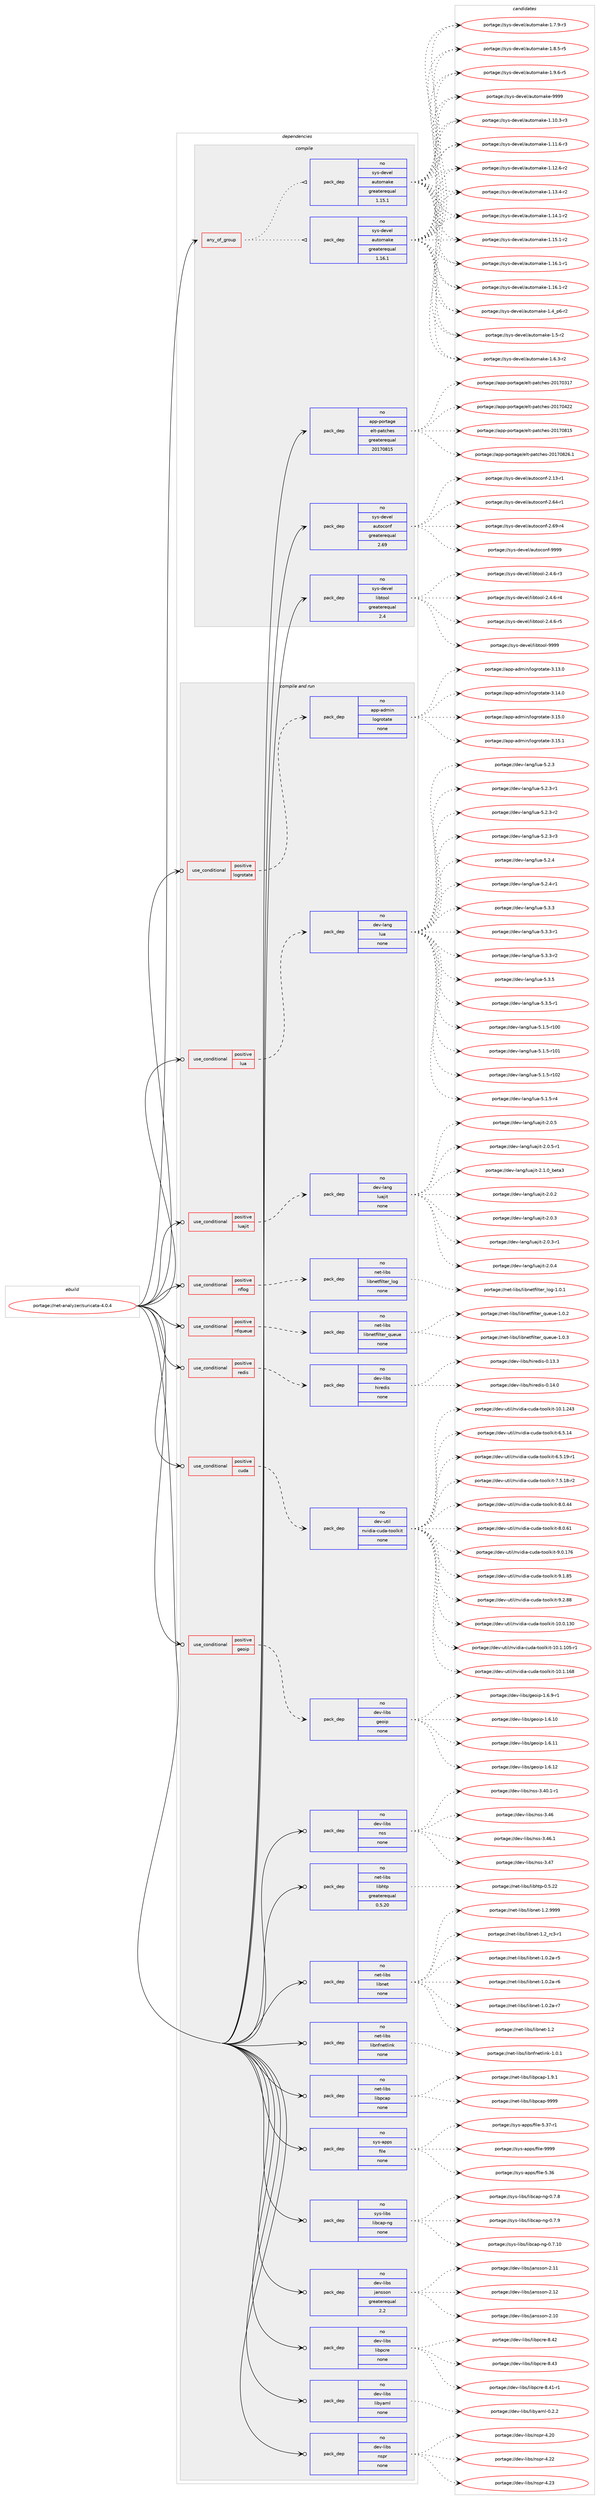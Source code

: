 digraph prolog {

# *************
# Graph options
# *************

newrank=true;
concentrate=true;
compound=true;
graph [rankdir=LR,fontname=Helvetica,fontsize=10,ranksep=1.5];#, ranksep=2.5, nodesep=0.2];
edge  [arrowhead=vee];
node  [fontname=Helvetica,fontsize=10];

# **********
# The ebuild
# **********

subgraph cluster_leftcol {
color=gray;
rank=same;
label=<<i>ebuild</i>>;
id [label="portage://net-analyzer/suricata-4.0.4", color=red, width=4, href="../net-analyzer/suricata-4.0.4.svg"];
}

# ****************
# The dependencies
# ****************

subgraph cluster_midcol {
color=gray;
label=<<i>dependencies</i>>;
subgraph cluster_compile {
fillcolor="#eeeeee";
style=filled;
label=<<i>compile</i>>;
subgraph any5608 {
dependency348888 [label=<<TABLE BORDER="0" CELLBORDER="1" CELLSPACING="0" CELLPADDING="4"><TR><TD CELLPADDING="10">any_of_group</TD></TR></TABLE>>, shape=none, color=red];subgraph pack256174 {
dependency348889 [label=<<TABLE BORDER="0" CELLBORDER="1" CELLSPACING="0" CELLPADDING="4" WIDTH="220"><TR><TD ROWSPAN="6" CELLPADDING="30">pack_dep</TD></TR><TR><TD WIDTH="110">no</TD></TR><TR><TD>sys-devel</TD></TR><TR><TD>automake</TD></TR><TR><TD>greaterequal</TD></TR><TR><TD>1.16.1</TD></TR></TABLE>>, shape=none, color=blue];
}
dependency348888:e -> dependency348889:w [weight=20,style="dotted",arrowhead="oinv"];
subgraph pack256175 {
dependency348890 [label=<<TABLE BORDER="0" CELLBORDER="1" CELLSPACING="0" CELLPADDING="4" WIDTH="220"><TR><TD ROWSPAN="6" CELLPADDING="30">pack_dep</TD></TR><TR><TD WIDTH="110">no</TD></TR><TR><TD>sys-devel</TD></TR><TR><TD>automake</TD></TR><TR><TD>greaterequal</TD></TR><TR><TD>1.15.1</TD></TR></TABLE>>, shape=none, color=blue];
}
dependency348888:e -> dependency348890:w [weight=20,style="dotted",arrowhead="oinv"];
}
id:e -> dependency348888:w [weight=20,style="solid",arrowhead="vee"];
subgraph pack256176 {
dependency348891 [label=<<TABLE BORDER="0" CELLBORDER="1" CELLSPACING="0" CELLPADDING="4" WIDTH="220"><TR><TD ROWSPAN="6" CELLPADDING="30">pack_dep</TD></TR><TR><TD WIDTH="110">no</TD></TR><TR><TD>app-portage</TD></TR><TR><TD>elt-patches</TD></TR><TR><TD>greaterequal</TD></TR><TR><TD>20170815</TD></TR></TABLE>>, shape=none, color=blue];
}
id:e -> dependency348891:w [weight=20,style="solid",arrowhead="vee"];
subgraph pack256177 {
dependency348892 [label=<<TABLE BORDER="0" CELLBORDER="1" CELLSPACING="0" CELLPADDING="4" WIDTH="220"><TR><TD ROWSPAN="6" CELLPADDING="30">pack_dep</TD></TR><TR><TD WIDTH="110">no</TD></TR><TR><TD>sys-devel</TD></TR><TR><TD>autoconf</TD></TR><TR><TD>greaterequal</TD></TR><TR><TD>2.69</TD></TR></TABLE>>, shape=none, color=blue];
}
id:e -> dependency348892:w [weight=20,style="solid",arrowhead="vee"];
subgraph pack256178 {
dependency348893 [label=<<TABLE BORDER="0" CELLBORDER="1" CELLSPACING="0" CELLPADDING="4" WIDTH="220"><TR><TD ROWSPAN="6" CELLPADDING="30">pack_dep</TD></TR><TR><TD WIDTH="110">no</TD></TR><TR><TD>sys-devel</TD></TR><TR><TD>libtool</TD></TR><TR><TD>greaterequal</TD></TR><TR><TD>2.4</TD></TR></TABLE>>, shape=none, color=blue];
}
id:e -> dependency348893:w [weight=20,style="solid",arrowhead="vee"];
}
subgraph cluster_compileandrun {
fillcolor="#eeeeee";
style=filled;
label=<<i>compile and run</i>>;
subgraph cond86959 {
dependency348894 [label=<<TABLE BORDER="0" CELLBORDER="1" CELLSPACING="0" CELLPADDING="4"><TR><TD ROWSPAN="3" CELLPADDING="10">use_conditional</TD></TR><TR><TD>positive</TD></TR><TR><TD>cuda</TD></TR></TABLE>>, shape=none, color=red];
subgraph pack256179 {
dependency348895 [label=<<TABLE BORDER="0" CELLBORDER="1" CELLSPACING="0" CELLPADDING="4" WIDTH="220"><TR><TD ROWSPAN="6" CELLPADDING="30">pack_dep</TD></TR><TR><TD WIDTH="110">no</TD></TR><TR><TD>dev-util</TD></TR><TR><TD>nvidia-cuda-toolkit</TD></TR><TR><TD>none</TD></TR><TR><TD></TD></TR></TABLE>>, shape=none, color=blue];
}
dependency348894:e -> dependency348895:w [weight=20,style="dashed",arrowhead="vee"];
}
id:e -> dependency348894:w [weight=20,style="solid",arrowhead="odotvee"];
subgraph cond86960 {
dependency348896 [label=<<TABLE BORDER="0" CELLBORDER="1" CELLSPACING="0" CELLPADDING="4"><TR><TD ROWSPAN="3" CELLPADDING="10">use_conditional</TD></TR><TR><TD>positive</TD></TR><TR><TD>geoip</TD></TR></TABLE>>, shape=none, color=red];
subgraph pack256180 {
dependency348897 [label=<<TABLE BORDER="0" CELLBORDER="1" CELLSPACING="0" CELLPADDING="4" WIDTH="220"><TR><TD ROWSPAN="6" CELLPADDING="30">pack_dep</TD></TR><TR><TD WIDTH="110">no</TD></TR><TR><TD>dev-libs</TD></TR><TR><TD>geoip</TD></TR><TR><TD>none</TD></TR><TR><TD></TD></TR></TABLE>>, shape=none, color=blue];
}
dependency348896:e -> dependency348897:w [weight=20,style="dashed",arrowhead="vee"];
}
id:e -> dependency348896:w [weight=20,style="solid",arrowhead="odotvee"];
subgraph cond86961 {
dependency348898 [label=<<TABLE BORDER="0" CELLBORDER="1" CELLSPACING="0" CELLPADDING="4"><TR><TD ROWSPAN="3" CELLPADDING="10">use_conditional</TD></TR><TR><TD>positive</TD></TR><TR><TD>logrotate</TD></TR></TABLE>>, shape=none, color=red];
subgraph pack256181 {
dependency348899 [label=<<TABLE BORDER="0" CELLBORDER="1" CELLSPACING="0" CELLPADDING="4" WIDTH="220"><TR><TD ROWSPAN="6" CELLPADDING="30">pack_dep</TD></TR><TR><TD WIDTH="110">no</TD></TR><TR><TD>app-admin</TD></TR><TR><TD>logrotate</TD></TR><TR><TD>none</TD></TR><TR><TD></TD></TR></TABLE>>, shape=none, color=blue];
}
dependency348898:e -> dependency348899:w [weight=20,style="dashed",arrowhead="vee"];
}
id:e -> dependency348898:w [weight=20,style="solid",arrowhead="odotvee"];
subgraph cond86962 {
dependency348900 [label=<<TABLE BORDER="0" CELLBORDER="1" CELLSPACING="0" CELLPADDING="4"><TR><TD ROWSPAN="3" CELLPADDING="10">use_conditional</TD></TR><TR><TD>positive</TD></TR><TR><TD>lua</TD></TR></TABLE>>, shape=none, color=red];
subgraph pack256182 {
dependency348901 [label=<<TABLE BORDER="0" CELLBORDER="1" CELLSPACING="0" CELLPADDING="4" WIDTH="220"><TR><TD ROWSPAN="6" CELLPADDING="30">pack_dep</TD></TR><TR><TD WIDTH="110">no</TD></TR><TR><TD>dev-lang</TD></TR><TR><TD>lua</TD></TR><TR><TD>none</TD></TR><TR><TD></TD></TR></TABLE>>, shape=none, color=blue];
}
dependency348900:e -> dependency348901:w [weight=20,style="dashed",arrowhead="vee"];
}
id:e -> dependency348900:w [weight=20,style="solid",arrowhead="odotvee"];
subgraph cond86963 {
dependency348902 [label=<<TABLE BORDER="0" CELLBORDER="1" CELLSPACING="0" CELLPADDING="4"><TR><TD ROWSPAN="3" CELLPADDING="10">use_conditional</TD></TR><TR><TD>positive</TD></TR><TR><TD>luajit</TD></TR></TABLE>>, shape=none, color=red];
subgraph pack256183 {
dependency348903 [label=<<TABLE BORDER="0" CELLBORDER="1" CELLSPACING="0" CELLPADDING="4" WIDTH="220"><TR><TD ROWSPAN="6" CELLPADDING="30">pack_dep</TD></TR><TR><TD WIDTH="110">no</TD></TR><TR><TD>dev-lang</TD></TR><TR><TD>luajit</TD></TR><TR><TD>none</TD></TR><TR><TD></TD></TR></TABLE>>, shape=none, color=blue];
}
dependency348902:e -> dependency348903:w [weight=20,style="dashed",arrowhead="vee"];
}
id:e -> dependency348902:w [weight=20,style="solid",arrowhead="odotvee"];
subgraph cond86964 {
dependency348904 [label=<<TABLE BORDER="0" CELLBORDER="1" CELLSPACING="0" CELLPADDING="4"><TR><TD ROWSPAN="3" CELLPADDING="10">use_conditional</TD></TR><TR><TD>positive</TD></TR><TR><TD>nflog</TD></TR></TABLE>>, shape=none, color=red];
subgraph pack256184 {
dependency348905 [label=<<TABLE BORDER="0" CELLBORDER="1" CELLSPACING="0" CELLPADDING="4" WIDTH="220"><TR><TD ROWSPAN="6" CELLPADDING="30">pack_dep</TD></TR><TR><TD WIDTH="110">no</TD></TR><TR><TD>net-libs</TD></TR><TR><TD>libnetfilter_log</TD></TR><TR><TD>none</TD></TR><TR><TD></TD></TR></TABLE>>, shape=none, color=blue];
}
dependency348904:e -> dependency348905:w [weight=20,style="dashed",arrowhead="vee"];
}
id:e -> dependency348904:w [weight=20,style="solid",arrowhead="odotvee"];
subgraph cond86965 {
dependency348906 [label=<<TABLE BORDER="0" CELLBORDER="1" CELLSPACING="0" CELLPADDING="4"><TR><TD ROWSPAN="3" CELLPADDING="10">use_conditional</TD></TR><TR><TD>positive</TD></TR><TR><TD>nfqueue</TD></TR></TABLE>>, shape=none, color=red];
subgraph pack256185 {
dependency348907 [label=<<TABLE BORDER="0" CELLBORDER="1" CELLSPACING="0" CELLPADDING="4" WIDTH="220"><TR><TD ROWSPAN="6" CELLPADDING="30">pack_dep</TD></TR><TR><TD WIDTH="110">no</TD></TR><TR><TD>net-libs</TD></TR><TR><TD>libnetfilter_queue</TD></TR><TR><TD>none</TD></TR><TR><TD></TD></TR></TABLE>>, shape=none, color=blue];
}
dependency348906:e -> dependency348907:w [weight=20,style="dashed",arrowhead="vee"];
}
id:e -> dependency348906:w [weight=20,style="solid",arrowhead="odotvee"];
subgraph cond86966 {
dependency348908 [label=<<TABLE BORDER="0" CELLBORDER="1" CELLSPACING="0" CELLPADDING="4"><TR><TD ROWSPAN="3" CELLPADDING="10">use_conditional</TD></TR><TR><TD>positive</TD></TR><TR><TD>redis</TD></TR></TABLE>>, shape=none, color=red];
subgraph pack256186 {
dependency348909 [label=<<TABLE BORDER="0" CELLBORDER="1" CELLSPACING="0" CELLPADDING="4" WIDTH="220"><TR><TD ROWSPAN="6" CELLPADDING="30">pack_dep</TD></TR><TR><TD WIDTH="110">no</TD></TR><TR><TD>dev-libs</TD></TR><TR><TD>hiredis</TD></TR><TR><TD>none</TD></TR><TR><TD></TD></TR></TABLE>>, shape=none, color=blue];
}
dependency348908:e -> dependency348909:w [weight=20,style="dashed",arrowhead="vee"];
}
id:e -> dependency348908:w [weight=20,style="solid",arrowhead="odotvee"];
subgraph pack256187 {
dependency348910 [label=<<TABLE BORDER="0" CELLBORDER="1" CELLSPACING="0" CELLPADDING="4" WIDTH="220"><TR><TD ROWSPAN="6" CELLPADDING="30">pack_dep</TD></TR><TR><TD WIDTH="110">no</TD></TR><TR><TD>dev-libs</TD></TR><TR><TD>jansson</TD></TR><TR><TD>greaterequal</TD></TR><TR><TD>2.2</TD></TR></TABLE>>, shape=none, color=blue];
}
id:e -> dependency348910:w [weight=20,style="solid",arrowhead="odotvee"];
subgraph pack256188 {
dependency348911 [label=<<TABLE BORDER="0" CELLBORDER="1" CELLSPACING="0" CELLPADDING="4" WIDTH="220"><TR><TD ROWSPAN="6" CELLPADDING="30">pack_dep</TD></TR><TR><TD WIDTH="110">no</TD></TR><TR><TD>dev-libs</TD></TR><TR><TD>libpcre</TD></TR><TR><TD>none</TD></TR><TR><TD></TD></TR></TABLE>>, shape=none, color=blue];
}
id:e -> dependency348911:w [weight=20,style="solid",arrowhead="odotvee"];
subgraph pack256189 {
dependency348912 [label=<<TABLE BORDER="0" CELLBORDER="1" CELLSPACING="0" CELLPADDING="4" WIDTH="220"><TR><TD ROWSPAN="6" CELLPADDING="30">pack_dep</TD></TR><TR><TD WIDTH="110">no</TD></TR><TR><TD>dev-libs</TD></TR><TR><TD>libyaml</TD></TR><TR><TD>none</TD></TR><TR><TD></TD></TR></TABLE>>, shape=none, color=blue];
}
id:e -> dependency348912:w [weight=20,style="solid",arrowhead="odotvee"];
subgraph pack256190 {
dependency348913 [label=<<TABLE BORDER="0" CELLBORDER="1" CELLSPACING="0" CELLPADDING="4" WIDTH="220"><TR><TD ROWSPAN="6" CELLPADDING="30">pack_dep</TD></TR><TR><TD WIDTH="110">no</TD></TR><TR><TD>dev-libs</TD></TR><TR><TD>nspr</TD></TR><TR><TD>none</TD></TR><TR><TD></TD></TR></TABLE>>, shape=none, color=blue];
}
id:e -> dependency348913:w [weight=20,style="solid",arrowhead="odotvee"];
subgraph pack256191 {
dependency348914 [label=<<TABLE BORDER="0" CELLBORDER="1" CELLSPACING="0" CELLPADDING="4" WIDTH="220"><TR><TD ROWSPAN="6" CELLPADDING="30">pack_dep</TD></TR><TR><TD WIDTH="110">no</TD></TR><TR><TD>dev-libs</TD></TR><TR><TD>nss</TD></TR><TR><TD>none</TD></TR><TR><TD></TD></TR></TABLE>>, shape=none, color=blue];
}
id:e -> dependency348914:w [weight=20,style="solid",arrowhead="odotvee"];
subgraph pack256192 {
dependency348915 [label=<<TABLE BORDER="0" CELLBORDER="1" CELLSPACING="0" CELLPADDING="4" WIDTH="220"><TR><TD ROWSPAN="6" CELLPADDING="30">pack_dep</TD></TR><TR><TD WIDTH="110">no</TD></TR><TR><TD>net-libs</TD></TR><TR><TD>libhtp</TD></TR><TR><TD>greaterequal</TD></TR><TR><TD>0.5.20</TD></TR></TABLE>>, shape=none, color=blue];
}
id:e -> dependency348915:w [weight=20,style="solid",arrowhead="odotvee"];
subgraph pack256193 {
dependency348916 [label=<<TABLE BORDER="0" CELLBORDER="1" CELLSPACING="0" CELLPADDING="4" WIDTH="220"><TR><TD ROWSPAN="6" CELLPADDING="30">pack_dep</TD></TR><TR><TD WIDTH="110">no</TD></TR><TR><TD>net-libs</TD></TR><TR><TD>libnet</TD></TR><TR><TD>none</TD></TR><TR><TD></TD></TR></TABLE>>, shape=none, color=blue];
}
id:e -> dependency348916:w [weight=20,style="solid",arrowhead="odotvee"];
subgraph pack256194 {
dependency348917 [label=<<TABLE BORDER="0" CELLBORDER="1" CELLSPACING="0" CELLPADDING="4" WIDTH="220"><TR><TD ROWSPAN="6" CELLPADDING="30">pack_dep</TD></TR><TR><TD WIDTH="110">no</TD></TR><TR><TD>net-libs</TD></TR><TR><TD>libnfnetlink</TD></TR><TR><TD>none</TD></TR><TR><TD></TD></TR></TABLE>>, shape=none, color=blue];
}
id:e -> dependency348917:w [weight=20,style="solid",arrowhead="odotvee"];
subgraph pack256195 {
dependency348918 [label=<<TABLE BORDER="0" CELLBORDER="1" CELLSPACING="0" CELLPADDING="4" WIDTH="220"><TR><TD ROWSPAN="6" CELLPADDING="30">pack_dep</TD></TR><TR><TD WIDTH="110">no</TD></TR><TR><TD>net-libs</TD></TR><TR><TD>libpcap</TD></TR><TR><TD>none</TD></TR><TR><TD></TD></TR></TABLE>>, shape=none, color=blue];
}
id:e -> dependency348918:w [weight=20,style="solid",arrowhead="odotvee"];
subgraph pack256196 {
dependency348919 [label=<<TABLE BORDER="0" CELLBORDER="1" CELLSPACING="0" CELLPADDING="4" WIDTH="220"><TR><TD ROWSPAN="6" CELLPADDING="30">pack_dep</TD></TR><TR><TD WIDTH="110">no</TD></TR><TR><TD>sys-apps</TD></TR><TR><TD>file</TD></TR><TR><TD>none</TD></TR><TR><TD></TD></TR></TABLE>>, shape=none, color=blue];
}
id:e -> dependency348919:w [weight=20,style="solid",arrowhead="odotvee"];
subgraph pack256197 {
dependency348920 [label=<<TABLE BORDER="0" CELLBORDER="1" CELLSPACING="0" CELLPADDING="4" WIDTH="220"><TR><TD ROWSPAN="6" CELLPADDING="30">pack_dep</TD></TR><TR><TD WIDTH="110">no</TD></TR><TR><TD>sys-libs</TD></TR><TR><TD>libcap-ng</TD></TR><TR><TD>none</TD></TR><TR><TD></TD></TR></TABLE>>, shape=none, color=blue];
}
id:e -> dependency348920:w [weight=20,style="solid",arrowhead="odotvee"];
}
subgraph cluster_run {
fillcolor="#eeeeee";
style=filled;
label=<<i>run</i>>;
}
}

# **************
# The candidates
# **************

subgraph cluster_choices {
rank=same;
color=gray;
label=<<i>candidates</i>>;

subgraph choice256174 {
color=black;
nodesep=1;
choiceportage11512111545100101118101108479711711611110997107101454946494846514511451 [label="portage://sys-devel/automake-1.10.3-r3", color=red, width=4,href="../sys-devel/automake-1.10.3-r3.svg"];
choiceportage11512111545100101118101108479711711611110997107101454946494946544511451 [label="portage://sys-devel/automake-1.11.6-r3", color=red, width=4,href="../sys-devel/automake-1.11.6-r3.svg"];
choiceportage11512111545100101118101108479711711611110997107101454946495046544511450 [label="portage://sys-devel/automake-1.12.6-r2", color=red, width=4,href="../sys-devel/automake-1.12.6-r2.svg"];
choiceportage11512111545100101118101108479711711611110997107101454946495146524511450 [label="portage://sys-devel/automake-1.13.4-r2", color=red, width=4,href="../sys-devel/automake-1.13.4-r2.svg"];
choiceportage11512111545100101118101108479711711611110997107101454946495246494511450 [label="portage://sys-devel/automake-1.14.1-r2", color=red, width=4,href="../sys-devel/automake-1.14.1-r2.svg"];
choiceportage11512111545100101118101108479711711611110997107101454946495346494511450 [label="portage://sys-devel/automake-1.15.1-r2", color=red, width=4,href="../sys-devel/automake-1.15.1-r2.svg"];
choiceportage11512111545100101118101108479711711611110997107101454946495446494511449 [label="portage://sys-devel/automake-1.16.1-r1", color=red, width=4,href="../sys-devel/automake-1.16.1-r1.svg"];
choiceportage11512111545100101118101108479711711611110997107101454946495446494511450 [label="portage://sys-devel/automake-1.16.1-r2", color=red, width=4,href="../sys-devel/automake-1.16.1-r2.svg"];
choiceportage115121115451001011181011084797117116111109971071014549465295112544511450 [label="portage://sys-devel/automake-1.4_p6-r2", color=red, width=4,href="../sys-devel/automake-1.4_p6-r2.svg"];
choiceportage11512111545100101118101108479711711611110997107101454946534511450 [label="portage://sys-devel/automake-1.5-r2", color=red, width=4,href="../sys-devel/automake-1.5-r2.svg"];
choiceportage115121115451001011181011084797117116111109971071014549465446514511450 [label="portage://sys-devel/automake-1.6.3-r2", color=red, width=4,href="../sys-devel/automake-1.6.3-r2.svg"];
choiceportage115121115451001011181011084797117116111109971071014549465546574511451 [label="portage://sys-devel/automake-1.7.9-r3", color=red, width=4,href="../sys-devel/automake-1.7.9-r3.svg"];
choiceportage115121115451001011181011084797117116111109971071014549465646534511453 [label="portage://sys-devel/automake-1.8.5-r5", color=red, width=4,href="../sys-devel/automake-1.8.5-r5.svg"];
choiceportage115121115451001011181011084797117116111109971071014549465746544511453 [label="portage://sys-devel/automake-1.9.6-r5", color=red, width=4,href="../sys-devel/automake-1.9.6-r5.svg"];
choiceportage115121115451001011181011084797117116111109971071014557575757 [label="portage://sys-devel/automake-9999", color=red, width=4,href="../sys-devel/automake-9999.svg"];
dependency348889:e -> choiceportage11512111545100101118101108479711711611110997107101454946494846514511451:w [style=dotted,weight="100"];
dependency348889:e -> choiceportage11512111545100101118101108479711711611110997107101454946494946544511451:w [style=dotted,weight="100"];
dependency348889:e -> choiceportage11512111545100101118101108479711711611110997107101454946495046544511450:w [style=dotted,weight="100"];
dependency348889:e -> choiceportage11512111545100101118101108479711711611110997107101454946495146524511450:w [style=dotted,weight="100"];
dependency348889:e -> choiceportage11512111545100101118101108479711711611110997107101454946495246494511450:w [style=dotted,weight="100"];
dependency348889:e -> choiceportage11512111545100101118101108479711711611110997107101454946495346494511450:w [style=dotted,weight="100"];
dependency348889:e -> choiceportage11512111545100101118101108479711711611110997107101454946495446494511449:w [style=dotted,weight="100"];
dependency348889:e -> choiceportage11512111545100101118101108479711711611110997107101454946495446494511450:w [style=dotted,weight="100"];
dependency348889:e -> choiceportage115121115451001011181011084797117116111109971071014549465295112544511450:w [style=dotted,weight="100"];
dependency348889:e -> choiceportage11512111545100101118101108479711711611110997107101454946534511450:w [style=dotted,weight="100"];
dependency348889:e -> choiceportage115121115451001011181011084797117116111109971071014549465446514511450:w [style=dotted,weight="100"];
dependency348889:e -> choiceportage115121115451001011181011084797117116111109971071014549465546574511451:w [style=dotted,weight="100"];
dependency348889:e -> choiceportage115121115451001011181011084797117116111109971071014549465646534511453:w [style=dotted,weight="100"];
dependency348889:e -> choiceportage115121115451001011181011084797117116111109971071014549465746544511453:w [style=dotted,weight="100"];
dependency348889:e -> choiceportage115121115451001011181011084797117116111109971071014557575757:w [style=dotted,weight="100"];
}
subgraph choice256175 {
color=black;
nodesep=1;
choiceportage11512111545100101118101108479711711611110997107101454946494846514511451 [label="portage://sys-devel/automake-1.10.3-r3", color=red, width=4,href="../sys-devel/automake-1.10.3-r3.svg"];
choiceportage11512111545100101118101108479711711611110997107101454946494946544511451 [label="portage://sys-devel/automake-1.11.6-r3", color=red, width=4,href="../sys-devel/automake-1.11.6-r3.svg"];
choiceportage11512111545100101118101108479711711611110997107101454946495046544511450 [label="portage://sys-devel/automake-1.12.6-r2", color=red, width=4,href="../sys-devel/automake-1.12.6-r2.svg"];
choiceportage11512111545100101118101108479711711611110997107101454946495146524511450 [label="portage://sys-devel/automake-1.13.4-r2", color=red, width=4,href="../sys-devel/automake-1.13.4-r2.svg"];
choiceportage11512111545100101118101108479711711611110997107101454946495246494511450 [label="portage://sys-devel/automake-1.14.1-r2", color=red, width=4,href="../sys-devel/automake-1.14.1-r2.svg"];
choiceportage11512111545100101118101108479711711611110997107101454946495346494511450 [label="portage://sys-devel/automake-1.15.1-r2", color=red, width=4,href="../sys-devel/automake-1.15.1-r2.svg"];
choiceportage11512111545100101118101108479711711611110997107101454946495446494511449 [label="portage://sys-devel/automake-1.16.1-r1", color=red, width=4,href="../sys-devel/automake-1.16.1-r1.svg"];
choiceportage11512111545100101118101108479711711611110997107101454946495446494511450 [label="portage://sys-devel/automake-1.16.1-r2", color=red, width=4,href="../sys-devel/automake-1.16.1-r2.svg"];
choiceportage115121115451001011181011084797117116111109971071014549465295112544511450 [label="portage://sys-devel/automake-1.4_p6-r2", color=red, width=4,href="../sys-devel/automake-1.4_p6-r2.svg"];
choiceportage11512111545100101118101108479711711611110997107101454946534511450 [label="portage://sys-devel/automake-1.5-r2", color=red, width=4,href="../sys-devel/automake-1.5-r2.svg"];
choiceportage115121115451001011181011084797117116111109971071014549465446514511450 [label="portage://sys-devel/automake-1.6.3-r2", color=red, width=4,href="../sys-devel/automake-1.6.3-r2.svg"];
choiceportage115121115451001011181011084797117116111109971071014549465546574511451 [label="portage://sys-devel/automake-1.7.9-r3", color=red, width=4,href="../sys-devel/automake-1.7.9-r3.svg"];
choiceportage115121115451001011181011084797117116111109971071014549465646534511453 [label="portage://sys-devel/automake-1.8.5-r5", color=red, width=4,href="../sys-devel/automake-1.8.5-r5.svg"];
choiceportage115121115451001011181011084797117116111109971071014549465746544511453 [label="portage://sys-devel/automake-1.9.6-r5", color=red, width=4,href="../sys-devel/automake-1.9.6-r5.svg"];
choiceportage115121115451001011181011084797117116111109971071014557575757 [label="portage://sys-devel/automake-9999", color=red, width=4,href="../sys-devel/automake-9999.svg"];
dependency348890:e -> choiceportage11512111545100101118101108479711711611110997107101454946494846514511451:w [style=dotted,weight="100"];
dependency348890:e -> choiceportage11512111545100101118101108479711711611110997107101454946494946544511451:w [style=dotted,weight="100"];
dependency348890:e -> choiceportage11512111545100101118101108479711711611110997107101454946495046544511450:w [style=dotted,weight="100"];
dependency348890:e -> choiceportage11512111545100101118101108479711711611110997107101454946495146524511450:w [style=dotted,weight="100"];
dependency348890:e -> choiceportage11512111545100101118101108479711711611110997107101454946495246494511450:w [style=dotted,weight="100"];
dependency348890:e -> choiceportage11512111545100101118101108479711711611110997107101454946495346494511450:w [style=dotted,weight="100"];
dependency348890:e -> choiceportage11512111545100101118101108479711711611110997107101454946495446494511449:w [style=dotted,weight="100"];
dependency348890:e -> choiceportage11512111545100101118101108479711711611110997107101454946495446494511450:w [style=dotted,weight="100"];
dependency348890:e -> choiceportage115121115451001011181011084797117116111109971071014549465295112544511450:w [style=dotted,weight="100"];
dependency348890:e -> choiceportage11512111545100101118101108479711711611110997107101454946534511450:w [style=dotted,weight="100"];
dependency348890:e -> choiceportage115121115451001011181011084797117116111109971071014549465446514511450:w [style=dotted,weight="100"];
dependency348890:e -> choiceportage115121115451001011181011084797117116111109971071014549465546574511451:w [style=dotted,weight="100"];
dependency348890:e -> choiceportage115121115451001011181011084797117116111109971071014549465646534511453:w [style=dotted,weight="100"];
dependency348890:e -> choiceportage115121115451001011181011084797117116111109971071014549465746544511453:w [style=dotted,weight="100"];
dependency348890:e -> choiceportage115121115451001011181011084797117116111109971071014557575757:w [style=dotted,weight="100"];
}
subgraph choice256176 {
color=black;
nodesep=1;
choiceportage97112112451121111141169710310147101108116451129711699104101115455048495548514955 [label="portage://app-portage/elt-patches-20170317", color=red, width=4,href="../app-portage/elt-patches-20170317.svg"];
choiceportage97112112451121111141169710310147101108116451129711699104101115455048495548525050 [label="portage://app-portage/elt-patches-20170422", color=red, width=4,href="../app-portage/elt-patches-20170422.svg"];
choiceportage97112112451121111141169710310147101108116451129711699104101115455048495548564953 [label="portage://app-portage/elt-patches-20170815", color=red, width=4,href="../app-portage/elt-patches-20170815.svg"];
choiceportage971121124511211111411697103101471011081164511297116991041011154550484955485650544649 [label="portage://app-portage/elt-patches-20170826.1", color=red, width=4,href="../app-portage/elt-patches-20170826.1.svg"];
dependency348891:e -> choiceportage97112112451121111141169710310147101108116451129711699104101115455048495548514955:w [style=dotted,weight="100"];
dependency348891:e -> choiceportage97112112451121111141169710310147101108116451129711699104101115455048495548525050:w [style=dotted,weight="100"];
dependency348891:e -> choiceportage97112112451121111141169710310147101108116451129711699104101115455048495548564953:w [style=dotted,weight="100"];
dependency348891:e -> choiceportage971121124511211111411697103101471011081164511297116991041011154550484955485650544649:w [style=dotted,weight="100"];
}
subgraph choice256177 {
color=black;
nodesep=1;
choiceportage1151211154510010111810110847971171161119911111010245504649514511449 [label="portage://sys-devel/autoconf-2.13-r1", color=red, width=4,href="../sys-devel/autoconf-2.13-r1.svg"];
choiceportage1151211154510010111810110847971171161119911111010245504654524511449 [label="portage://sys-devel/autoconf-2.64-r1", color=red, width=4,href="../sys-devel/autoconf-2.64-r1.svg"];
choiceportage1151211154510010111810110847971171161119911111010245504654574511452 [label="portage://sys-devel/autoconf-2.69-r4", color=red, width=4,href="../sys-devel/autoconf-2.69-r4.svg"];
choiceportage115121115451001011181011084797117116111991111101024557575757 [label="portage://sys-devel/autoconf-9999", color=red, width=4,href="../sys-devel/autoconf-9999.svg"];
dependency348892:e -> choiceportage1151211154510010111810110847971171161119911111010245504649514511449:w [style=dotted,weight="100"];
dependency348892:e -> choiceportage1151211154510010111810110847971171161119911111010245504654524511449:w [style=dotted,weight="100"];
dependency348892:e -> choiceportage1151211154510010111810110847971171161119911111010245504654574511452:w [style=dotted,weight="100"];
dependency348892:e -> choiceportage115121115451001011181011084797117116111991111101024557575757:w [style=dotted,weight="100"];
}
subgraph choice256178 {
color=black;
nodesep=1;
choiceportage1151211154510010111810110847108105981161111111084550465246544511451 [label="portage://sys-devel/libtool-2.4.6-r3", color=red, width=4,href="../sys-devel/libtool-2.4.6-r3.svg"];
choiceportage1151211154510010111810110847108105981161111111084550465246544511452 [label="portage://sys-devel/libtool-2.4.6-r4", color=red, width=4,href="../sys-devel/libtool-2.4.6-r4.svg"];
choiceportage1151211154510010111810110847108105981161111111084550465246544511453 [label="portage://sys-devel/libtool-2.4.6-r5", color=red, width=4,href="../sys-devel/libtool-2.4.6-r5.svg"];
choiceportage1151211154510010111810110847108105981161111111084557575757 [label="portage://sys-devel/libtool-9999", color=red, width=4,href="../sys-devel/libtool-9999.svg"];
dependency348893:e -> choiceportage1151211154510010111810110847108105981161111111084550465246544511451:w [style=dotted,weight="100"];
dependency348893:e -> choiceportage1151211154510010111810110847108105981161111111084550465246544511452:w [style=dotted,weight="100"];
dependency348893:e -> choiceportage1151211154510010111810110847108105981161111111084550465246544511453:w [style=dotted,weight="100"];
dependency348893:e -> choiceportage1151211154510010111810110847108105981161111111084557575757:w [style=dotted,weight="100"];
}
subgraph choice256179 {
color=black;
nodesep=1;
choiceportage10010111845117116105108471101181051001059745991171009745116111111108107105116454948464846495148 [label="portage://dev-util/nvidia-cuda-toolkit-10.0.130", color=red, width=4,href="../dev-util/nvidia-cuda-toolkit-10.0.130.svg"];
choiceportage100101118451171161051084711011810510010597459911710097451161111111081071051164549484649464948534511449 [label="portage://dev-util/nvidia-cuda-toolkit-10.1.105-r1", color=red, width=4,href="../dev-util/nvidia-cuda-toolkit-10.1.105-r1.svg"];
choiceportage10010111845117116105108471101181051001059745991171009745116111111108107105116454948464946495456 [label="portage://dev-util/nvidia-cuda-toolkit-10.1.168", color=red, width=4,href="../dev-util/nvidia-cuda-toolkit-10.1.168.svg"];
choiceportage10010111845117116105108471101181051001059745991171009745116111111108107105116454948464946505251 [label="portage://dev-util/nvidia-cuda-toolkit-10.1.243", color=red, width=4,href="../dev-util/nvidia-cuda-toolkit-10.1.243.svg"];
choiceportage1001011184511711610510847110118105100105974599117100974511611111110810710511645544653464952 [label="portage://dev-util/nvidia-cuda-toolkit-6.5.14", color=red, width=4,href="../dev-util/nvidia-cuda-toolkit-6.5.14.svg"];
choiceportage10010111845117116105108471101181051001059745991171009745116111111108107105116455446534649574511449 [label="portage://dev-util/nvidia-cuda-toolkit-6.5.19-r1", color=red, width=4,href="../dev-util/nvidia-cuda-toolkit-6.5.19-r1.svg"];
choiceportage10010111845117116105108471101181051001059745991171009745116111111108107105116455546534649564511450 [label="portage://dev-util/nvidia-cuda-toolkit-7.5.18-r2", color=red, width=4,href="../dev-util/nvidia-cuda-toolkit-7.5.18-r2.svg"];
choiceportage1001011184511711610510847110118105100105974599117100974511611111110810710511645564648465252 [label="portage://dev-util/nvidia-cuda-toolkit-8.0.44", color=red, width=4,href="../dev-util/nvidia-cuda-toolkit-8.0.44.svg"];
choiceportage1001011184511711610510847110118105100105974599117100974511611111110810710511645564648465449 [label="portage://dev-util/nvidia-cuda-toolkit-8.0.61", color=red, width=4,href="../dev-util/nvidia-cuda-toolkit-8.0.61.svg"];
choiceportage100101118451171161051084711011810510010597459911710097451161111111081071051164557464846495554 [label="portage://dev-util/nvidia-cuda-toolkit-9.0.176", color=red, width=4,href="../dev-util/nvidia-cuda-toolkit-9.0.176.svg"];
choiceportage1001011184511711610510847110118105100105974599117100974511611111110810710511645574649465653 [label="portage://dev-util/nvidia-cuda-toolkit-9.1.85", color=red, width=4,href="../dev-util/nvidia-cuda-toolkit-9.1.85.svg"];
choiceportage1001011184511711610510847110118105100105974599117100974511611111110810710511645574650465656 [label="portage://dev-util/nvidia-cuda-toolkit-9.2.88", color=red, width=4,href="../dev-util/nvidia-cuda-toolkit-9.2.88.svg"];
dependency348895:e -> choiceportage10010111845117116105108471101181051001059745991171009745116111111108107105116454948464846495148:w [style=dotted,weight="100"];
dependency348895:e -> choiceportage100101118451171161051084711011810510010597459911710097451161111111081071051164549484649464948534511449:w [style=dotted,weight="100"];
dependency348895:e -> choiceportage10010111845117116105108471101181051001059745991171009745116111111108107105116454948464946495456:w [style=dotted,weight="100"];
dependency348895:e -> choiceportage10010111845117116105108471101181051001059745991171009745116111111108107105116454948464946505251:w [style=dotted,weight="100"];
dependency348895:e -> choiceportage1001011184511711610510847110118105100105974599117100974511611111110810710511645544653464952:w [style=dotted,weight="100"];
dependency348895:e -> choiceportage10010111845117116105108471101181051001059745991171009745116111111108107105116455446534649574511449:w [style=dotted,weight="100"];
dependency348895:e -> choiceportage10010111845117116105108471101181051001059745991171009745116111111108107105116455546534649564511450:w [style=dotted,weight="100"];
dependency348895:e -> choiceportage1001011184511711610510847110118105100105974599117100974511611111110810710511645564648465252:w [style=dotted,weight="100"];
dependency348895:e -> choiceportage1001011184511711610510847110118105100105974599117100974511611111110810710511645564648465449:w [style=dotted,weight="100"];
dependency348895:e -> choiceportage100101118451171161051084711011810510010597459911710097451161111111081071051164557464846495554:w [style=dotted,weight="100"];
dependency348895:e -> choiceportage1001011184511711610510847110118105100105974599117100974511611111110810710511645574649465653:w [style=dotted,weight="100"];
dependency348895:e -> choiceportage1001011184511711610510847110118105100105974599117100974511611111110810710511645574650465656:w [style=dotted,weight="100"];
}
subgraph choice256180 {
color=black;
nodesep=1;
choiceportage10010111845108105981154710310111110511245494654464948 [label="portage://dev-libs/geoip-1.6.10", color=red, width=4,href="../dev-libs/geoip-1.6.10.svg"];
choiceportage10010111845108105981154710310111110511245494654464949 [label="portage://dev-libs/geoip-1.6.11", color=red, width=4,href="../dev-libs/geoip-1.6.11.svg"];
choiceportage10010111845108105981154710310111110511245494654464950 [label="portage://dev-libs/geoip-1.6.12", color=red, width=4,href="../dev-libs/geoip-1.6.12.svg"];
choiceportage1001011184510810598115471031011111051124549465446574511449 [label="portage://dev-libs/geoip-1.6.9-r1", color=red, width=4,href="../dev-libs/geoip-1.6.9-r1.svg"];
dependency348897:e -> choiceportage10010111845108105981154710310111110511245494654464948:w [style=dotted,weight="100"];
dependency348897:e -> choiceportage10010111845108105981154710310111110511245494654464949:w [style=dotted,weight="100"];
dependency348897:e -> choiceportage10010111845108105981154710310111110511245494654464950:w [style=dotted,weight="100"];
dependency348897:e -> choiceportage1001011184510810598115471031011111051124549465446574511449:w [style=dotted,weight="100"];
}
subgraph choice256181 {
color=black;
nodesep=1;
choiceportage971121124597100109105110471081111031141111169711610145514649514648 [label="portage://app-admin/logrotate-3.13.0", color=red, width=4,href="../app-admin/logrotate-3.13.0.svg"];
choiceportage971121124597100109105110471081111031141111169711610145514649524648 [label="portage://app-admin/logrotate-3.14.0", color=red, width=4,href="../app-admin/logrotate-3.14.0.svg"];
choiceportage971121124597100109105110471081111031141111169711610145514649534648 [label="portage://app-admin/logrotate-3.15.0", color=red, width=4,href="../app-admin/logrotate-3.15.0.svg"];
choiceportage971121124597100109105110471081111031141111169711610145514649534649 [label="portage://app-admin/logrotate-3.15.1", color=red, width=4,href="../app-admin/logrotate-3.15.1.svg"];
dependency348899:e -> choiceportage971121124597100109105110471081111031141111169711610145514649514648:w [style=dotted,weight="100"];
dependency348899:e -> choiceportage971121124597100109105110471081111031141111169711610145514649524648:w [style=dotted,weight="100"];
dependency348899:e -> choiceportage971121124597100109105110471081111031141111169711610145514649534648:w [style=dotted,weight="100"];
dependency348899:e -> choiceportage971121124597100109105110471081111031141111169711610145514649534649:w [style=dotted,weight="100"];
}
subgraph choice256182 {
color=black;
nodesep=1;
choiceportage1001011184510897110103471081179745534649465345114494848 [label="portage://dev-lang/lua-5.1.5-r100", color=red, width=4,href="../dev-lang/lua-5.1.5-r100.svg"];
choiceportage1001011184510897110103471081179745534649465345114494849 [label="portage://dev-lang/lua-5.1.5-r101", color=red, width=4,href="../dev-lang/lua-5.1.5-r101.svg"];
choiceportage1001011184510897110103471081179745534649465345114494850 [label="portage://dev-lang/lua-5.1.5-r102", color=red, width=4,href="../dev-lang/lua-5.1.5-r102.svg"];
choiceportage100101118451089711010347108117974553464946534511452 [label="portage://dev-lang/lua-5.1.5-r4", color=red, width=4,href="../dev-lang/lua-5.1.5-r4.svg"];
choiceportage10010111845108971101034710811797455346504651 [label="portage://dev-lang/lua-5.2.3", color=red, width=4,href="../dev-lang/lua-5.2.3.svg"];
choiceportage100101118451089711010347108117974553465046514511449 [label="portage://dev-lang/lua-5.2.3-r1", color=red, width=4,href="../dev-lang/lua-5.2.3-r1.svg"];
choiceportage100101118451089711010347108117974553465046514511450 [label="portage://dev-lang/lua-5.2.3-r2", color=red, width=4,href="../dev-lang/lua-5.2.3-r2.svg"];
choiceportage100101118451089711010347108117974553465046514511451 [label="portage://dev-lang/lua-5.2.3-r3", color=red, width=4,href="../dev-lang/lua-5.2.3-r3.svg"];
choiceportage10010111845108971101034710811797455346504652 [label="portage://dev-lang/lua-5.2.4", color=red, width=4,href="../dev-lang/lua-5.2.4.svg"];
choiceportage100101118451089711010347108117974553465046524511449 [label="portage://dev-lang/lua-5.2.4-r1", color=red, width=4,href="../dev-lang/lua-5.2.4-r1.svg"];
choiceportage10010111845108971101034710811797455346514651 [label="portage://dev-lang/lua-5.3.3", color=red, width=4,href="../dev-lang/lua-5.3.3.svg"];
choiceportage100101118451089711010347108117974553465146514511449 [label="portage://dev-lang/lua-5.3.3-r1", color=red, width=4,href="../dev-lang/lua-5.3.3-r1.svg"];
choiceportage100101118451089711010347108117974553465146514511450 [label="portage://dev-lang/lua-5.3.3-r2", color=red, width=4,href="../dev-lang/lua-5.3.3-r2.svg"];
choiceportage10010111845108971101034710811797455346514653 [label="portage://dev-lang/lua-5.3.5", color=red, width=4,href="../dev-lang/lua-5.3.5.svg"];
choiceportage100101118451089711010347108117974553465146534511449 [label="portage://dev-lang/lua-5.3.5-r1", color=red, width=4,href="../dev-lang/lua-5.3.5-r1.svg"];
dependency348901:e -> choiceportage1001011184510897110103471081179745534649465345114494848:w [style=dotted,weight="100"];
dependency348901:e -> choiceportage1001011184510897110103471081179745534649465345114494849:w [style=dotted,weight="100"];
dependency348901:e -> choiceportage1001011184510897110103471081179745534649465345114494850:w [style=dotted,weight="100"];
dependency348901:e -> choiceportage100101118451089711010347108117974553464946534511452:w [style=dotted,weight="100"];
dependency348901:e -> choiceportage10010111845108971101034710811797455346504651:w [style=dotted,weight="100"];
dependency348901:e -> choiceportage100101118451089711010347108117974553465046514511449:w [style=dotted,weight="100"];
dependency348901:e -> choiceportage100101118451089711010347108117974553465046514511450:w [style=dotted,weight="100"];
dependency348901:e -> choiceportage100101118451089711010347108117974553465046514511451:w [style=dotted,weight="100"];
dependency348901:e -> choiceportage10010111845108971101034710811797455346504652:w [style=dotted,weight="100"];
dependency348901:e -> choiceportage100101118451089711010347108117974553465046524511449:w [style=dotted,weight="100"];
dependency348901:e -> choiceportage10010111845108971101034710811797455346514651:w [style=dotted,weight="100"];
dependency348901:e -> choiceportage100101118451089711010347108117974553465146514511449:w [style=dotted,weight="100"];
dependency348901:e -> choiceportage100101118451089711010347108117974553465146514511450:w [style=dotted,weight="100"];
dependency348901:e -> choiceportage10010111845108971101034710811797455346514653:w [style=dotted,weight="100"];
dependency348901:e -> choiceportage100101118451089711010347108117974553465146534511449:w [style=dotted,weight="100"];
}
subgraph choice256183 {
color=black;
nodesep=1;
choiceportage10010111845108971101034710811797106105116455046484650 [label="portage://dev-lang/luajit-2.0.2", color=red, width=4,href="../dev-lang/luajit-2.0.2.svg"];
choiceportage10010111845108971101034710811797106105116455046484651 [label="portage://dev-lang/luajit-2.0.3", color=red, width=4,href="../dev-lang/luajit-2.0.3.svg"];
choiceportage100101118451089711010347108117971061051164550464846514511449 [label="portage://dev-lang/luajit-2.0.3-r1", color=red, width=4,href="../dev-lang/luajit-2.0.3-r1.svg"];
choiceportage10010111845108971101034710811797106105116455046484652 [label="portage://dev-lang/luajit-2.0.4", color=red, width=4,href="../dev-lang/luajit-2.0.4.svg"];
choiceportage10010111845108971101034710811797106105116455046484653 [label="portage://dev-lang/luajit-2.0.5", color=red, width=4,href="../dev-lang/luajit-2.0.5.svg"];
choiceportage100101118451089711010347108117971061051164550464846534511449 [label="portage://dev-lang/luajit-2.0.5-r1", color=red, width=4,href="../dev-lang/luajit-2.0.5-r1.svg"];
choiceportage1001011184510897110103471081179710610511645504649464895981011169751 [label="portage://dev-lang/luajit-2.1.0_beta3", color=red, width=4,href="../dev-lang/luajit-2.1.0_beta3.svg"];
dependency348903:e -> choiceportage10010111845108971101034710811797106105116455046484650:w [style=dotted,weight="100"];
dependency348903:e -> choiceportage10010111845108971101034710811797106105116455046484651:w [style=dotted,weight="100"];
dependency348903:e -> choiceportage100101118451089711010347108117971061051164550464846514511449:w [style=dotted,weight="100"];
dependency348903:e -> choiceportage10010111845108971101034710811797106105116455046484652:w [style=dotted,weight="100"];
dependency348903:e -> choiceportage10010111845108971101034710811797106105116455046484653:w [style=dotted,weight="100"];
dependency348903:e -> choiceportage100101118451089711010347108117971061051164550464846534511449:w [style=dotted,weight="100"];
dependency348903:e -> choiceportage1001011184510897110103471081179710610511645504649464895981011169751:w [style=dotted,weight="100"];
}
subgraph choice256184 {
color=black;
nodesep=1;
choiceportage1101011164510810598115471081059811010111610210510811610111495108111103454946484649 [label="portage://net-libs/libnetfilter_log-1.0.1", color=red, width=4,href="../net-libs/libnetfilter_log-1.0.1.svg"];
dependency348905:e -> choiceportage1101011164510810598115471081059811010111610210510811610111495108111103454946484649:w [style=dotted,weight="100"];
}
subgraph choice256185 {
color=black;
nodesep=1;
choiceportage1101011164510810598115471081059811010111610210510811610111495113117101117101454946484650 [label="portage://net-libs/libnetfilter_queue-1.0.2", color=red, width=4,href="../net-libs/libnetfilter_queue-1.0.2.svg"];
choiceportage1101011164510810598115471081059811010111610210510811610111495113117101117101454946484651 [label="portage://net-libs/libnetfilter_queue-1.0.3", color=red, width=4,href="../net-libs/libnetfilter_queue-1.0.3.svg"];
dependency348907:e -> choiceportage1101011164510810598115471081059811010111610210510811610111495113117101117101454946484650:w [style=dotted,weight="100"];
dependency348907:e -> choiceportage1101011164510810598115471081059811010111610210510811610111495113117101117101454946484651:w [style=dotted,weight="100"];
}
subgraph choice256186 {
color=black;
nodesep=1;
choiceportage10010111845108105981154710410511410110010511545484649514651 [label="portage://dev-libs/hiredis-0.13.3", color=red, width=4,href="../dev-libs/hiredis-0.13.3.svg"];
choiceportage10010111845108105981154710410511410110010511545484649524648 [label="portage://dev-libs/hiredis-0.14.0", color=red, width=4,href="../dev-libs/hiredis-0.14.0.svg"];
dependency348909:e -> choiceportage10010111845108105981154710410511410110010511545484649514651:w [style=dotted,weight="100"];
dependency348909:e -> choiceportage10010111845108105981154710410511410110010511545484649524648:w [style=dotted,weight="100"];
}
subgraph choice256187 {
color=black;
nodesep=1;
choiceportage100101118451081059811547106971101151151111104550464948 [label="portage://dev-libs/jansson-2.10", color=red, width=4,href="../dev-libs/jansson-2.10.svg"];
choiceportage100101118451081059811547106971101151151111104550464949 [label="portage://dev-libs/jansson-2.11", color=red, width=4,href="../dev-libs/jansson-2.11.svg"];
choiceportage100101118451081059811547106971101151151111104550464950 [label="portage://dev-libs/jansson-2.12", color=red, width=4,href="../dev-libs/jansson-2.12.svg"];
dependency348910:e -> choiceportage100101118451081059811547106971101151151111104550464948:w [style=dotted,weight="100"];
dependency348910:e -> choiceportage100101118451081059811547106971101151151111104550464949:w [style=dotted,weight="100"];
dependency348910:e -> choiceportage100101118451081059811547106971101151151111104550464950:w [style=dotted,weight="100"];
}
subgraph choice256188 {
color=black;
nodesep=1;
choiceportage100101118451081059811547108105981129911410145564652494511449 [label="portage://dev-libs/libpcre-8.41-r1", color=red, width=4,href="../dev-libs/libpcre-8.41-r1.svg"];
choiceportage10010111845108105981154710810598112991141014556465250 [label="portage://dev-libs/libpcre-8.42", color=red, width=4,href="../dev-libs/libpcre-8.42.svg"];
choiceportage10010111845108105981154710810598112991141014556465251 [label="portage://dev-libs/libpcre-8.43", color=red, width=4,href="../dev-libs/libpcre-8.43.svg"];
dependency348911:e -> choiceportage100101118451081059811547108105981129911410145564652494511449:w [style=dotted,weight="100"];
dependency348911:e -> choiceportage10010111845108105981154710810598112991141014556465250:w [style=dotted,weight="100"];
dependency348911:e -> choiceportage10010111845108105981154710810598112991141014556465251:w [style=dotted,weight="100"];
}
subgraph choice256189 {
color=black;
nodesep=1;
choiceportage1001011184510810598115471081059812197109108454846504650 [label="portage://dev-libs/libyaml-0.2.2", color=red, width=4,href="../dev-libs/libyaml-0.2.2.svg"];
dependency348912:e -> choiceportage1001011184510810598115471081059812197109108454846504650:w [style=dotted,weight="100"];
}
subgraph choice256190 {
color=black;
nodesep=1;
choiceportage1001011184510810598115471101151121144552465048 [label="portage://dev-libs/nspr-4.20", color=red, width=4,href="../dev-libs/nspr-4.20.svg"];
choiceportage1001011184510810598115471101151121144552465050 [label="portage://dev-libs/nspr-4.22", color=red, width=4,href="../dev-libs/nspr-4.22.svg"];
choiceportage1001011184510810598115471101151121144552465051 [label="portage://dev-libs/nspr-4.23", color=red, width=4,href="../dev-libs/nspr-4.23.svg"];
dependency348913:e -> choiceportage1001011184510810598115471101151121144552465048:w [style=dotted,weight="100"];
dependency348913:e -> choiceportage1001011184510810598115471101151121144552465050:w [style=dotted,weight="100"];
dependency348913:e -> choiceportage1001011184510810598115471101151121144552465051:w [style=dotted,weight="100"];
}
subgraph choice256191 {
color=black;
nodesep=1;
choiceportage100101118451081059811547110115115455146524846494511449 [label="portage://dev-libs/nss-3.40.1-r1", color=red, width=4,href="../dev-libs/nss-3.40.1-r1.svg"];
choiceportage1001011184510810598115471101151154551465254 [label="portage://dev-libs/nss-3.46", color=red, width=4,href="../dev-libs/nss-3.46.svg"];
choiceportage10010111845108105981154711011511545514652544649 [label="portage://dev-libs/nss-3.46.1", color=red, width=4,href="../dev-libs/nss-3.46.1.svg"];
choiceportage1001011184510810598115471101151154551465255 [label="portage://dev-libs/nss-3.47", color=red, width=4,href="../dev-libs/nss-3.47.svg"];
dependency348914:e -> choiceportage100101118451081059811547110115115455146524846494511449:w [style=dotted,weight="100"];
dependency348914:e -> choiceportage1001011184510810598115471101151154551465254:w [style=dotted,weight="100"];
dependency348914:e -> choiceportage10010111845108105981154711011511545514652544649:w [style=dotted,weight="100"];
dependency348914:e -> choiceportage1001011184510810598115471101151154551465255:w [style=dotted,weight="100"];
}
subgraph choice256192 {
color=black;
nodesep=1;
choiceportage1101011164510810598115471081059810411611245484653465050 [label="portage://net-libs/libhtp-0.5.22", color=red, width=4,href="../net-libs/libhtp-0.5.22.svg"];
dependency348915:e -> choiceportage1101011164510810598115471081059810411611245484653465050:w [style=dotted,weight="100"];
}
subgraph choice256193 {
color=black;
nodesep=1;
choiceportage11010111645108105981154710810598110101116454946484650974511453 [label="portage://net-libs/libnet-1.0.2a-r5", color=red, width=4,href="../net-libs/libnet-1.0.2a-r5.svg"];
choiceportage11010111645108105981154710810598110101116454946484650974511454 [label="portage://net-libs/libnet-1.0.2a-r6", color=red, width=4,href="../net-libs/libnet-1.0.2a-r6.svg"];
choiceportage11010111645108105981154710810598110101116454946484650974511455 [label="portage://net-libs/libnet-1.0.2a-r7", color=red, width=4,href="../net-libs/libnet-1.0.2a-r7.svg"];
choiceportage1101011164510810598115471081059811010111645494650 [label="portage://net-libs/libnet-1.2", color=red, width=4,href="../net-libs/libnet-1.2.svg"];
choiceportage11010111645108105981154710810598110101116454946504657575757 [label="portage://net-libs/libnet-1.2.9999", color=red, width=4,href="../net-libs/libnet-1.2.9999.svg"];
choiceportage11010111645108105981154710810598110101116454946509511499514511449 [label="portage://net-libs/libnet-1.2_rc3-r1", color=red, width=4,href="../net-libs/libnet-1.2_rc3-r1.svg"];
dependency348916:e -> choiceportage11010111645108105981154710810598110101116454946484650974511453:w [style=dotted,weight="100"];
dependency348916:e -> choiceportage11010111645108105981154710810598110101116454946484650974511454:w [style=dotted,weight="100"];
dependency348916:e -> choiceportage11010111645108105981154710810598110101116454946484650974511455:w [style=dotted,weight="100"];
dependency348916:e -> choiceportage1101011164510810598115471081059811010111645494650:w [style=dotted,weight="100"];
dependency348916:e -> choiceportage11010111645108105981154710810598110101116454946504657575757:w [style=dotted,weight="100"];
dependency348916:e -> choiceportage11010111645108105981154710810598110101116454946509511499514511449:w [style=dotted,weight="100"];
}
subgraph choice256194 {
color=black;
nodesep=1;
choiceportage11010111645108105981154710810598110102110101116108105110107454946484649 [label="portage://net-libs/libnfnetlink-1.0.1", color=red, width=4,href="../net-libs/libnfnetlink-1.0.1.svg"];
dependency348917:e -> choiceportage11010111645108105981154710810598110102110101116108105110107454946484649:w [style=dotted,weight="100"];
}
subgraph choice256195 {
color=black;
nodesep=1;
choiceportage110101116451081059811547108105981129997112454946574649 [label="portage://net-libs/libpcap-1.9.1", color=red, width=4,href="../net-libs/libpcap-1.9.1.svg"];
choiceportage1101011164510810598115471081059811299971124557575757 [label="portage://net-libs/libpcap-9999", color=red, width=4,href="../net-libs/libpcap-9999.svg"];
dependency348918:e -> choiceportage110101116451081059811547108105981129997112454946574649:w [style=dotted,weight="100"];
dependency348918:e -> choiceportage1101011164510810598115471081059811299971124557575757:w [style=dotted,weight="100"];
}
subgraph choice256196 {
color=black;
nodesep=1;
choiceportage1151211154597112112115471021051081014553465154 [label="portage://sys-apps/file-5.36", color=red, width=4,href="../sys-apps/file-5.36.svg"];
choiceportage11512111545971121121154710210510810145534651554511449 [label="portage://sys-apps/file-5.37-r1", color=red, width=4,href="../sys-apps/file-5.37-r1.svg"];
choiceportage1151211154597112112115471021051081014557575757 [label="portage://sys-apps/file-9999", color=red, width=4,href="../sys-apps/file-9999.svg"];
dependency348919:e -> choiceportage1151211154597112112115471021051081014553465154:w [style=dotted,weight="100"];
dependency348919:e -> choiceportage11512111545971121121154710210510810145534651554511449:w [style=dotted,weight="100"];
dependency348919:e -> choiceportage1151211154597112112115471021051081014557575757:w [style=dotted,weight="100"];
}
subgraph choice256197 {
color=black;
nodesep=1;
choiceportage1151211154510810598115471081059899971124511010345484655464948 [label="portage://sys-libs/libcap-ng-0.7.10", color=red, width=4,href="../sys-libs/libcap-ng-0.7.10.svg"];
choiceportage11512111545108105981154710810598999711245110103454846554656 [label="portage://sys-libs/libcap-ng-0.7.8", color=red, width=4,href="../sys-libs/libcap-ng-0.7.8.svg"];
choiceportage11512111545108105981154710810598999711245110103454846554657 [label="portage://sys-libs/libcap-ng-0.7.9", color=red, width=4,href="../sys-libs/libcap-ng-0.7.9.svg"];
dependency348920:e -> choiceportage1151211154510810598115471081059899971124511010345484655464948:w [style=dotted,weight="100"];
dependency348920:e -> choiceportage11512111545108105981154710810598999711245110103454846554656:w [style=dotted,weight="100"];
dependency348920:e -> choiceportage11512111545108105981154710810598999711245110103454846554657:w [style=dotted,weight="100"];
}
}

}
